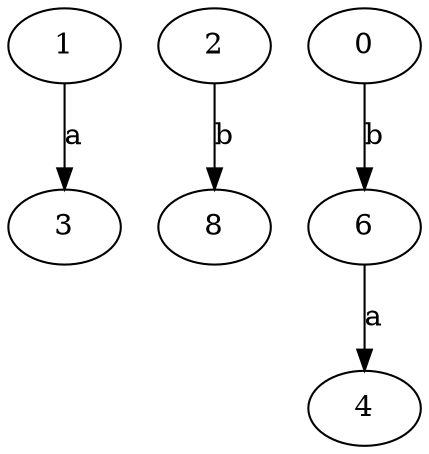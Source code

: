 strict digraph  {
1;
2;
3;
4;
6;
0;
8;
1 -> 3  [label=a];
2 -> 8  [label=b];
6 -> 4  [label=a];
0 -> 6  [label=b];
}
